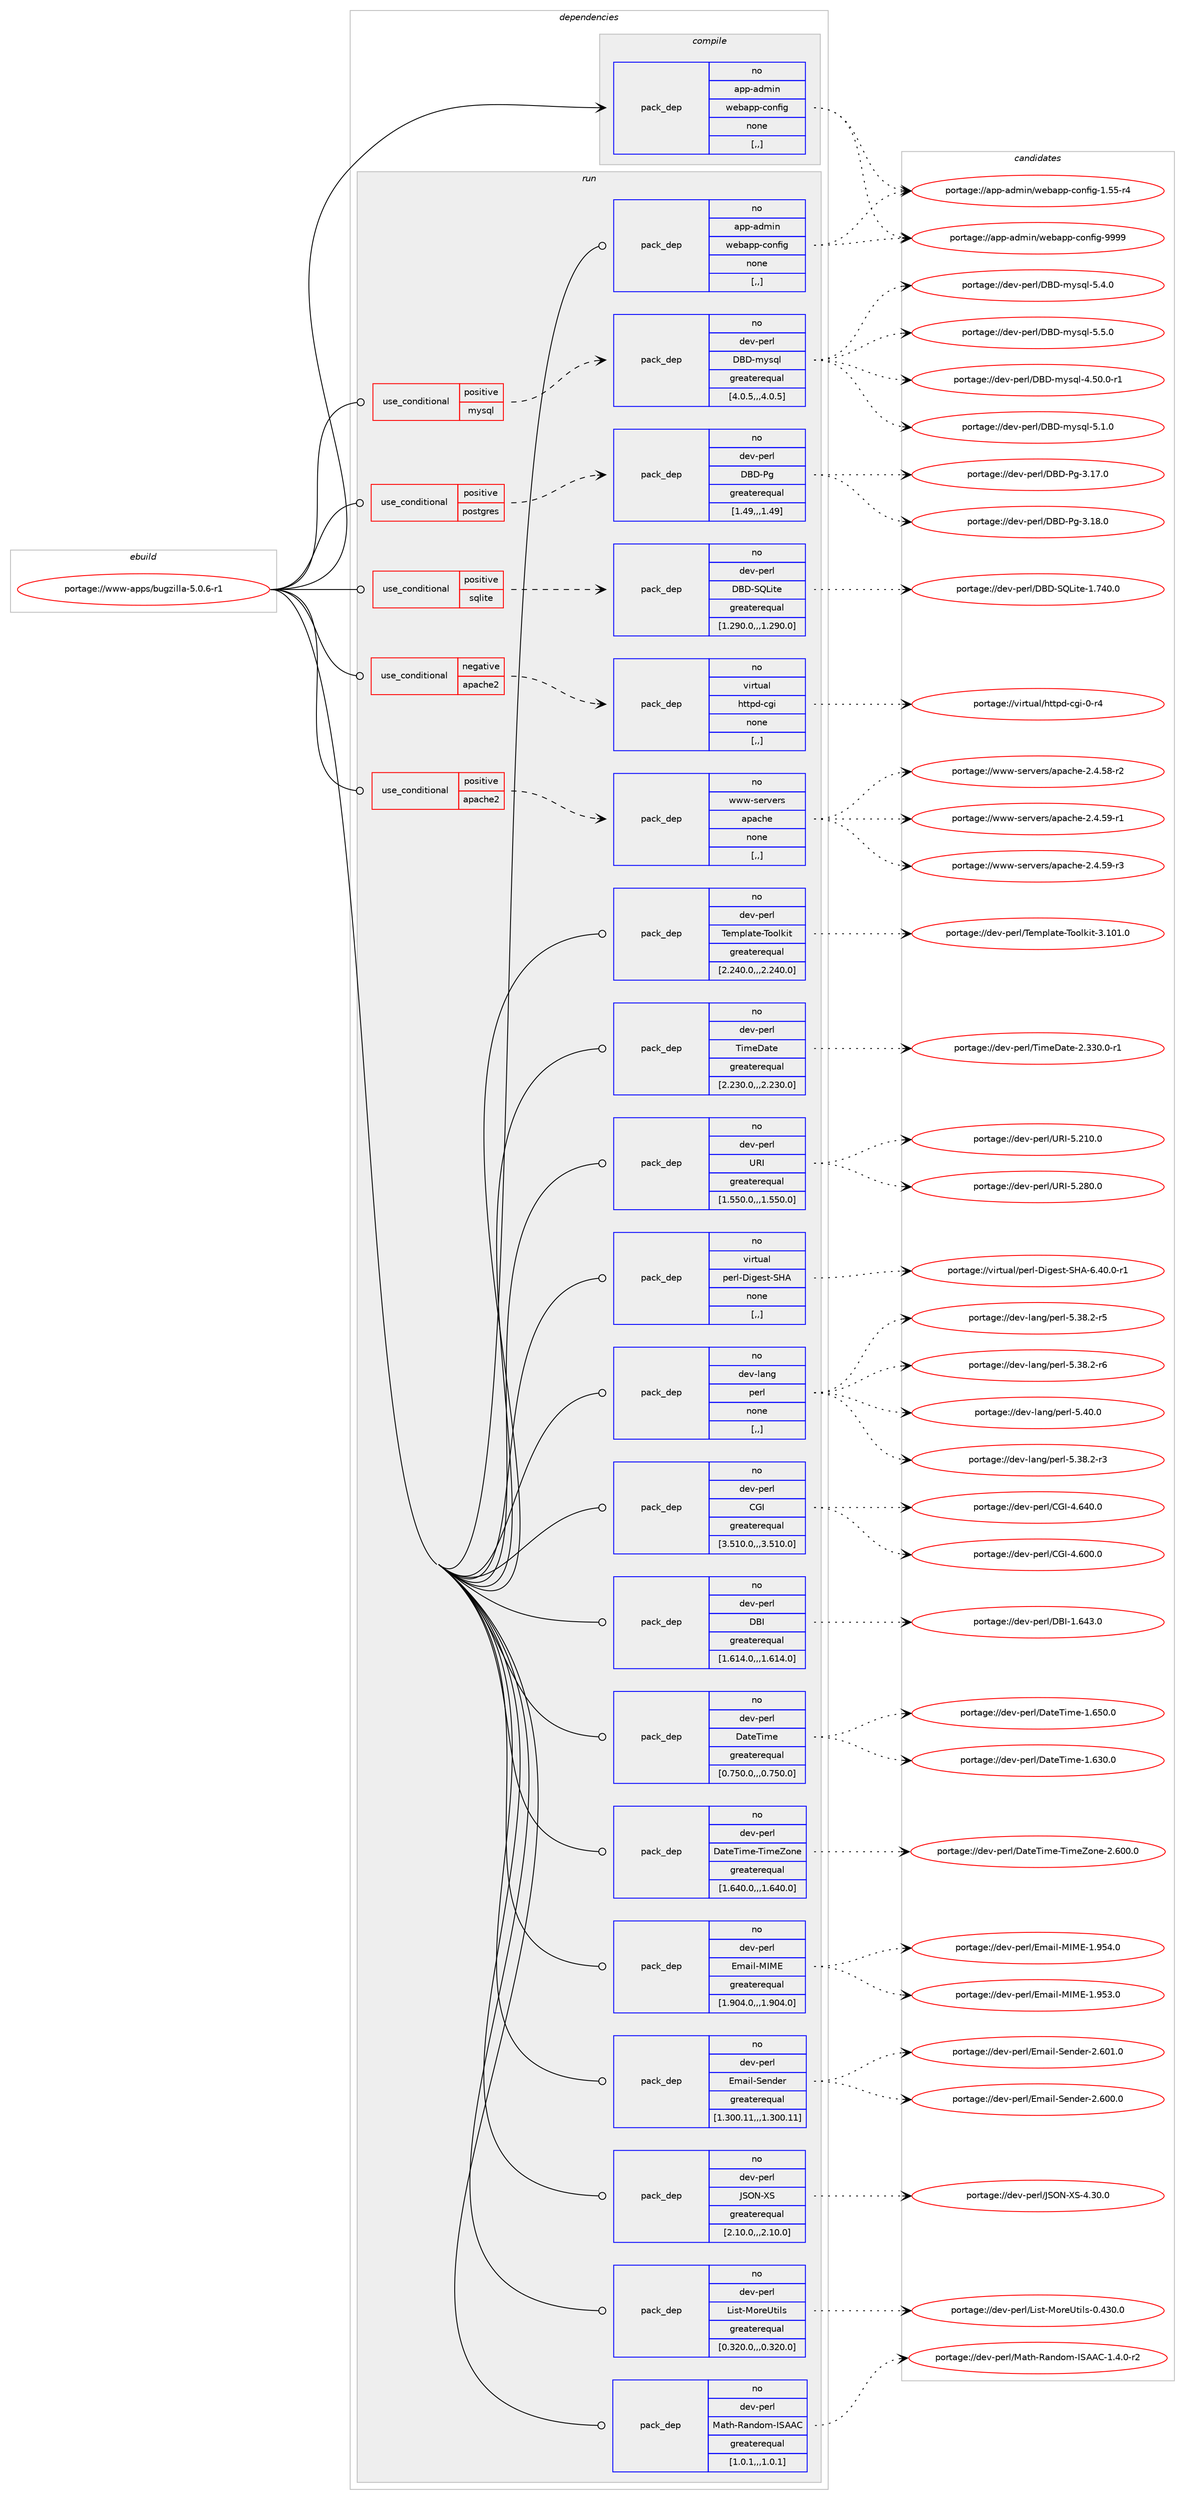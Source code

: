 digraph prolog {

# *************
# Graph options
# *************

newrank=true;
concentrate=true;
compound=true;
graph [rankdir=LR,fontname=Helvetica,fontsize=10,ranksep=1.5];#, ranksep=2.5, nodesep=0.2];
edge  [arrowhead=vee];
node  [fontname=Helvetica,fontsize=10];

# **********
# The ebuild
# **********

subgraph cluster_leftcol {
color=gray;
rank=same;
label=<<i>ebuild</i>>;
id [label="portage://www-apps/bugzilla-5.0.6-r1", color=red, width=4, href="../www-apps/bugzilla-5.0.6-r1.svg"];
}

# ****************
# The dependencies
# ****************

subgraph cluster_midcol {
color=gray;
label=<<i>dependencies</i>>;
subgraph cluster_compile {
fillcolor="#eeeeee";
style=filled;
label=<<i>compile</i>>;
subgraph pack316735 {
dependency435909 [label=<<TABLE BORDER="0" CELLBORDER="1" CELLSPACING="0" CELLPADDING="4" WIDTH="220"><TR><TD ROWSPAN="6" CELLPADDING="30">pack_dep</TD></TR><TR><TD WIDTH="110">no</TD></TR><TR><TD>app-admin</TD></TR><TR><TD>webapp-config</TD></TR><TR><TD>none</TD></TR><TR><TD>[,,]</TD></TR></TABLE>>, shape=none, color=blue];
}
id:e -> dependency435909:w [weight=20,style="solid",arrowhead="vee"];
}
subgraph cluster_compileandrun {
fillcolor="#eeeeee";
style=filled;
label=<<i>compile and run</i>>;
}
subgraph cluster_run {
fillcolor="#eeeeee";
style=filled;
label=<<i>run</i>>;
subgraph cond116001 {
dependency435910 [label=<<TABLE BORDER="0" CELLBORDER="1" CELLSPACING="0" CELLPADDING="4"><TR><TD ROWSPAN="3" CELLPADDING="10">use_conditional</TD></TR><TR><TD>negative</TD></TR><TR><TD>apache2</TD></TR></TABLE>>, shape=none, color=red];
subgraph pack316736 {
dependency435911 [label=<<TABLE BORDER="0" CELLBORDER="1" CELLSPACING="0" CELLPADDING="4" WIDTH="220"><TR><TD ROWSPAN="6" CELLPADDING="30">pack_dep</TD></TR><TR><TD WIDTH="110">no</TD></TR><TR><TD>virtual</TD></TR><TR><TD>httpd-cgi</TD></TR><TR><TD>none</TD></TR><TR><TD>[,,]</TD></TR></TABLE>>, shape=none, color=blue];
}
dependency435910:e -> dependency435911:w [weight=20,style="dashed",arrowhead="vee"];
}
id:e -> dependency435910:w [weight=20,style="solid",arrowhead="odot"];
subgraph cond116002 {
dependency435912 [label=<<TABLE BORDER="0" CELLBORDER="1" CELLSPACING="0" CELLPADDING="4"><TR><TD ROWSPAN="3" CELLPADDING="10">use_conditional</TD></TR><TR><TD>positive</TD></TR><TR><TD>apache2</TD></TR></TABLE>>, shape=none, color=red];
subgraph pack316737 {
dependency435913 [label=<<TABLE BORDER="0" CELLBORDER="1" CELLSPACING="0" CELLPADDING="4" WIDTH="220"><TR><TD ROWSPAN="6" CELLPADDING="30">pack_dep</TD></TR><TR><TD WIDTH="110">no</TD></TR><TR><TD>www-servers</TD></TR><TR><TD>apache</TD></TR><TR><TD>none</TD></TR><TR><TD>[,,]</TD></TR></TABLE>>, shape=none, color=blue];
}
dependency435912:e -> dependency435913:w [weight=20,style="dashed",arrowhead="vee"];
}
id:e -> dependency435912:w [weight=20,style="solid",arrowhead="odot"];
subgraph cond116003 {
dependency435914 [label=<<TABLE BORDER="0" CELLBORDER="1" CELLSPACING="0" CELLPADDING="4"><TR><TD ROWSPAN="3" CELLPADDING="10">use_conditional</TD></TR><TR><TD>positive</TD></TR><TR><TD>mysql</TD></TR></TABLE>>, shape=none, color=red];
subgraph pack316738 {
dependency435915 [label=<<TABLE BORDER="0" CELLBORDER="1" CELLSPACING="0" CELLPADDING="4" WIDTH="220"><TR><TD ROWSPAN="6" CELLPADDING="30">pack_dep</TD></TR><TR><TD WIDTH="110">no</TD></TR><TR><TD>dev-perl</TD></TR><TR><TD>DBD-mysql</TD></TR><TR><TD>greaterequal</TD></TR><TR><TD>[4.0.5,,,4.0.5]</TD></TR></TABLE>>, shape=none, color=blue];
}
dependency435914:e -> dependency435915:w [weight=20,style="dashed",arrowhead="vee"];
}
id:e -> dependency435914:w [weight=20,style="solid",arrowhead="odot"];
subgraph cond116004 {
dependency435916 [label=<<TABLE BORDER="0" CELLBORDER="1" CELLSPACING="0" CELLPADDING="4"><TR><TD ROWSPAN="3" CELLPADDING="10">use_conditional</TD></TR><TR><TD>positive</TD></TR><TR><TD>postgres</TD></TR></TABLE>>, shape=none, color=red];
subgraph pack316739 {
dependency435917 [label=<<TABLE BORDER="0" CELLBORDER="1" CELLSPACING="0" CELLPADDING="4" WIDTH="220"><TR><TD ROWSPAN="6" CELLPADDING="30">pack_dep</TD></TR><TR><TD WIDTH="110">no</TD></TR><TR><TD>dev-perl</TD></TR><TR><TD>DBD-Pg</TD></TR><TR><TD>greaterequal</TD></TR><TR><TD>[1.49,,,1.49]</TD></TR></TABLE>>, shape=none, color=blue];
}
dependency435916:e -> dependency435917:w [weight=20,style="dashed",arrowhead="vee"];
}
id:e -> dependency435916:w [weight=20,style="solid",arrowhead="odot"];
subgraph cond116005 {
dependency435918 [label=<<TABLE BORDER="0" CELLBORDER="1" CELLSPACING="0" CELLPADDING="4"><TR><TD ROWSPAN="3" CELLPADDING="10">use_conditional</TD></TR><TR><TD>positive</TD></TR><TR><TD>sqlite</TD></TR></TABLE>>, shape=none, color=red];
subgraph pack316740 {
dependency435919 [label=<<TABLE BORDER="0" CELLBORDER="1" CELLSPACING="0" CELLPADDING="4" WIDTH="220"><TR><TD ROWSPAN="6" CELLPADDING="30">pack_dep</TD></TR><TR><TD WIDTH="110">no</TD></TR><TR><TD>dev-perl</TD></TR><TR><TD>DBD-SQLite</TD></TR><TR><TD>greaterequal</TD></TR><TR><TD>[1.290.0,,,1.290.0]</TD></TR></TABLE>>, shape=none, color=blue];
}
dependency435918:e -> dependency435919:w [weight=20,style="dashed",arrowhead="vee"];
}
id:e -> dependency435918:w [weight=20,style="solid",arrowhead="odot"];
subgraph pack316741 {
dependency435920 [label=<<TABLE BORDER="0" CELLBORDER="1" CELLSPACING="0" CELLPADDING="4" WIDTH="220"><TR><TD ROWSPAN="6" CELLPADDING="30">pack_dep</TD></TR><TR><TD WIDTH="110">no</TD></TR><TR><TD>app-admin</TD></TR><TR><TD>webapp-config</TD></TR><TR><TD>none</TD></TR><TR><TD>[,,]</TD></TR></TABLE>>, shape=none, color=blue];
}
id:e -> dependency435920:w [weight=20,style="solid",arrowhead="odot"];
subgraph pack316742 {
dependency435921 [label=<<TABLE BORDER="0" CELLBORDER="1" CELLSPACING="0" CELLPADDING="4" WIDTH="220"><TR><TD ROWSPAN="6" CELLPADDING="30">pack_dep</TD></TR><TR><TD WIDTH="110">no</TD></TR><TR><TD>dev-lang</TD></TR><TR><TD>perl</TD></TR><TR><TD>none</TD></TR><TR><TD>[,,]</TD></TR></TABLE>>, shape=none, color=blue];
}
id:e -> dependency435921:w [weight=20,style="solid",arrowhead="odot"];
subgraph pack316743 {
dependency435922 [label=<<TABLE BORDER="0" CELLBORDER="1" CELLSPACING="0" CELLPADDING="4" WIDTH="220"><TR><TD ROWSPAN="6" CELLPADDING="30">pack_dep</TD></TR><TR><TD WIDTH="110">no</TD></TR><TR><TD>dev-perl</TD></TR><TR><TD>CGI</TD></TR><TR><TD>greaterequal</TD></TR><TR><TD>[3.510.0,,,3.510.0]</TD></TR></TABLE>>, shape=none, color=blue];
}
id:e -> dependency435922:w [weight=20,style="solid",arrowhead="odot"];
subgraph pack316744 {
dependency435923 [label=<<TABLE BORDER="0" CELLBORDER="1" CELLSPACING="0" CELLPADDING="4" WIDTH="220"><TR><TD ROWSPAN="6" CELLPADDING="30">pack_dep</TD></TR><TR><TD WIDTH="110">no</TD></TR><TR><TD>dev-perl</TD></TR><TR><TD>DBI</TD></TR><TR><TD>greaterequal</TD></TR><TR><TD>[1.614.0,,,1.614.0]</TD></TR></TABLE>>, shape=none, color=blue];
}
id:e -> dependency435923:w [weight=20,style="solid",arrowhead="odot"];
subgraph pack316745 {
dependency435924 [label=<<TABLE BORDER="0" CELLBORDER="1" CELLSPACING="0" CELLPADDING="4" WIDTH="220"><TR><TD ROWSPAN="6" CELLPADDING="30">pack_dep</TD></TR><TR><TD WIDTH="110">no</TD></TR><TR><TD>dev-perl</TD></TR><TR><TD>DateTime</TD></TR><TR><TD>greaterequal</TD></TR><TR><TD>[0.750.0,,,0.750.0]</TD></TR></TABLE>>, shape=none, color=blue];
}
id:e -> dependency435924:w [weight=20,style="solid",arrowhead="odot"];
subgraph pack316746 {
dependency435925 [label=<<TABLE BORDER="0" CELLBORDER="1" CELLSPACING="0" CELLPADDING="4" WIDTH="220"><TR><TD ROWSPAN="6" CELLPADDING="30">pack_dep</TD></TR><TR><TD WIDTH="110">no</TD></TR><TR><TD>dev-perl</TD></TR><TR><TD>DateTime-TimeZone</TD></TR><TR><TD>greaterequal</TD></TR><TR><TD>[1.640.0,,,1.640.0]</TD></TR></TABLE>>, shape=none, color=blue];
}
id:e -> dependency435925:w [weight=20,style="solid",arrowhead="odot"];
subgraph pack316747 {
dependency435926 [label=<<TABLE BORDER="0" CELLBORDER="1" CELLSPACING="0" CELLPADDING="4" WIDTH="220"><TR><TD ROWSPAN="6" CELLPADDING="30">pack_dep</TD></TR><TR><TD WIDTH="110">no</TD></TR><TR><TD>dev-perl</TD></TR><TR><TD>Email-MIME</TD></TR><TR><TD>greaterequal</TD></TR><TR><TD>[1.904.0,,,1.904.0]</TD></TR></TABLE>>, shape=none, color=blue];
}
id:e -> dependency435926:w [weight=20,style="solid",arrowhead="odot"];
subgraph pack316748 {
dependency435927 [label=<<TABLE BORDER="0" CELLBORDER="1" CELLSPACING="0" CELLPADDING="4" WIDTH="220"><TR><TD ROWSPAN="6" CELLPADDING="30">pack_dep</TD></TR><TR><TD WIDTH="110">no</TD></TR><TR><TD>dev-perl</TD></TR><TR><TD>Email-Sender</TD></TR><TR><TD>greaterequal</TD></TR><TR><TD>[1.300.11,,,1.300.11]</TD></TR></TABLE>>, shape=none, color=blue];
}
id:e -> dependency435927:w [weight=20,style="solid",arrowhead="odot"];
subgraph pack316749 {
dependency435928 [label=<<TABLE BORDER="0" CELLBORDER="1" CELLSPACING="0" CELLPADDING="4" WIDTH="220"><TR><TD ROWSPAN="6" CELLPADDING="30">pack_dep</TD></TR><TR><TD WIDTH="110">no</TD></TR><TR><TD>dev-perl</TD></TR><TR><TD>JSON-XS</TD></TR><TR><TD>greaterequal</TD></TR><TR><TD>[2.10.0,,,2.10.0]</TD></TR></TABLE>>, shape=none, color=blue];
}
id:e -> dependency435928:w [weight=20,style="solid",arrowhead="odot"];
subgraph pack316750 {
dependency435929 [label=<<TABLE BORDER="0" CELLBORDER="1" CELLSPACING="0" CELLPADDING="4" WIDTH="220"><TR><TD ROWSPAN="6" CELLPADDING="30">pack_dep</TD></TR><TR><TD WIDTH="110">no</TD></TR><TR><TD>dev-perl</TD></TR><TR><TD>List-MoreUtils</TD></TR><TR><TD>greaterequal</TD></TR><TR><TD>[0.320.0,,,0.320.0]</TD></TR></TABLE>>, shape=none, color=blue];
}
id:e -> dependency435929:w [weight=20,style="solid",arrowhead="odot"];
subgraph pack316751 {
dependency435930 [label=<<TABLE BORDER="0" CELLBORDER="1" CELLSPACING="0" CELLPADDING="4" WIDTH="220"><TR><TD ROWSPAN="6" CELLPADDING="30">pack_dep</TD></TR><TR><TD WIDTH="110">no</TD></TR><TR><TD>dev-perl</TD></TR><TR><TD>Math-Random-ISAAC</TD></TR><TR><TD>greaterequal</TD></TR><TR><TD>[1.0.1,,,1.0.1]</TD></TR></TABLE>>, shape=none, color=blue];
}
id:e -> dependency435930:w [weight=20,style="solid",arrowhead="odot"];
subgraph pack316752 {
dependency435931 [label=<<TABLE BORDER="0" CELLBORDER="1" CELLSPACING="0" CELLPADDING="4" WIDTH="220"><TR><TD ROWSPAN="6" CELLPADDING="30">pack_dep</TD></TR><TR><TD WIDTH="110">no</TD></TR><TR><TD>dev-perl</TD></TR><TR><TD>Template-Toolkit</TD></TR><TR><TD>greaterequal</TD></TR><TR><TD>[2.240.0,,,2.240.0]</TD></TR></TABLE>>, shape=none, color=blue];
}
id:e -> dependency435931:w [weight=20,style="solid",arrowhead="odot"];
subgraph pack316753 {
dependency435932 [label=<<TABLE BORDER="0" CELLBORDER="1" CELLSPACING="0" CELLPADDING="4" WIDTH="220"><TR><TD ROWSPAN="6" CELLPADDING="30">pack_dep</TD></TR><TR><TD WIDTH="110">no</TD></TR><TR><TD>dev-perl</TD></TR><TR><TD>TimeDate</TD></TR><TR><TD>greaterequal</TD></TR><TR><TD>[2.230.0,,,2.230.0]</TD></TR></TABLE>>, shape=none, color=blue];
}
id:e -> dependency435932:w [weight=20,style="solid",arrowhead="odot"];
subgraph pack316754 {
dependency435933 [label=<<TABLE BORDER="0" CELLBORDER="1" CELLSPACING="0" CELLPADDING="4" WIDTH="220"><TR><TD ROWSPAN="6" CELLPADDING="30">pack_dep</TD></TR><TR><TD WIDTH="110">no</TD></TR><TR><TD>dev-perl</TD></TR><TR><TD>URI</TD></TR><TR><TD>greaterequal</TD></TR><TR><TD>[1.550.0,,,1.550.0]</TD></TR></TABLE>>, shape=none, color=blue];
}
id:e -> dependency435933:w [weight=20,style="solid",arrowhead="odot"];
subgraph pack316755 {
dependency435934 [label=<<TABLE BORDER="0" CELLBORDER="1" CELLSPACING="0" CELLPADDING="4" WIDTH="220"><TR><TD ROWSPAN="6" CELLPADDING="30">pack_dep</TD></TR><TR><TD WIDTH="110">no</TD></TR><TR><TD>virtual</TD></TR><TR><TD>perl-Digest-SHA</TD></TR><TR><TD>none</TD></TR><TR><TD>[,,]</TD></TR></TABLE>>, shape=none, color=blue];
}
id:e -> dependency435934:w [weight=20,style="solid",arrowhead="odot"];
}
}

# **************
# The candidates
# **************

subgraph cluster_choices {
rank=same;
color=gray;
label=<<i>candidates</i>>;

subgraph choice316735 {
color=black;
nodesep=1;
choice971121124597100109105110471191019897112112459911111010210510345494653534511452 [label="portage://app-admin/webapp-config-1.55-r4", color=red, width=4,href="../app-admin/webapp-config-1.55-r4.svg"];
choice97112112459710010910511047119101989711211245991111101021051034557575757 [label="portage://app-admin/webapp-config-9999", color=red, width=4,href="../app-admin/webapp-config-9999.svg"];
dependency435909:e -> choice971121124597100109105110471191019897112112459911111010210510345494653534511452:w [style=dotted,weight="100"];
dependency435909:e -> choice97112112459710010910511047119101989711211245991111101021051034557575757:w [style=dotted,weight="100"];
}
subgraph choice316736 {
color=black;
nodesep=1;
choice1181051141161179710847104116116112100459910310545484511452 [label="portage://virtual/httpd-cgi-0-r4", color=red, width=4,href="../virtual/httpd-cgi-0-r4.svg"];
dependency435911:e -> choice1181051141161179710847104116116112100459910310545484511452:w [style=dotted,weight="100"];
}
subgraph choice316737 {
color=black;
nodesep=1;
choice1191191194511510111411810111411547971129799104101455046524653564511450 [label="portage://www-servers/apache-2.4.58-r2", color=red, width=4,href="../www-servers/apache-2.4.58-r2.svg"];
choice1191191194511510111411810111411547971129799104101455046524653574511449 [label="portage://www-servers/apache-2.4.59-r1", color=red, width=4,href="../www-servers/apache-2.4.59-r1.svg"];
choice1191191194511510111411810111411547971129799104101455046524653574511451 [label="portage://www-servers/apache-2.4.59-r3", color=red, width=4,href="../www-servers/apache-2.4.59-r3.svg"];
dependency435913:e -> choice1191191194511510111411810111411547971129799104101455046524653564511450:w [style=dotted,weight="100"];
dependency435913:e -> choice1191191194511510111411810111411547971129799104101455046524653574511449:w [style=dotted,weight="100"];
dependency435913:e -> choice1191191194511510111411810111411547971129799104101455046524653574511451:w [style=dotted,weight="100"];
}
subgraph choice316738 {
color=black;
nodesep=1;
choice100101118451121011141084768666845109121115113108455246534846484511449 [label="portage://dev-perl/DBD-mysql-4.50.0-r1", color=red, width=4,href="../dev-perl/DBD-mysql-4.50.0-r1.svg"];
choice100101118451121011141084768666845109121115113108455346494648 [label="portage://dev-perl/DBD-mysql-5.1.0", color=red, width=4,href="../dev-perl/DBD-mysql-5.1.0.svg"];
choice100101118451121011141084768666845109121115113108455346524648 [label="portage://dev-perl/DBD-mysql-5.4.0", color=red, width=4,href="../dev-perl/DBD-mysql-5.4.0.svg"];
choice100101118451121011141084768666845109121115113108455346534648 [label="portage://dev-perl/DBD-mysql-5.5.0", color=red, width=4,href="../dev-perl/DBD-mysql-5.5.0.svg"];
dependency435915:e -> choice100101118451121011141084768666845109121115113108455246534846484511449:w [style=dotted,weight="100"];
dependency435915:e -> choice100101118451121011141084768666845109121115113108455346494648:w [style=dotted,weight="100"];
dependency435915:e -> choice100101118451121011141084768666845109121115113108455346524648:w [style=dotted,weight="100"];
dependency435915:e -> choice100101118451121011141084768666845109121115113108455346534648:w [style=dotted,weight="100"];
}
subgraph choice316739 {
color=black;
nodesep=1;
choice1001011184511210111410847686668458010345514649554648 [label="portage://dev-perl/DBD-Pg-3.17.0", color=red, width=4,href="../dev-perl/DBD-Pg-3.17.0.svg"];
choice1001011184511210111410847686668458010345514649564648 [label="portage://dev-perl/DBD-Pg-3.18.0", color=red, width=4,href="../dev-perl/DBD-Pg-3.18.0.svg"];
dependency435917:e -> choice1001011184511210111410847686668458010345514649554648:w [style=dotted,weight="100"];
dependency435917:e -> choice1001011184511210111410847686668458010345514649564648:w [style=dotted,weight="100"];
}
subgraph choice316740 {
color=black;
nodesep=1;
choice1001011184511210111410847686668458381761051161014549465552484648 [label="portage://dev-perl/DBD-SQLite-1.740.0", color=red, width=4,href="../dev-perl/DBD-SQLite-1.740.0.svg"];
dependency435919:e -> choice1001011184511210111410847686668458381761051161014549465552484648:w [style=dotted,weight="100"];
}
subgraph choice316741 {
color=black;
nodesep=1;
choice971121124597100109105110471191019897112112459911111010210510345494653534511452 [label="portage://app-admin/webapp-config-1.55-r4", color=red, width=4,href="../app-admin/webapp-config-1.55-r4.svg"];
choice97112112459710010910511047119101989711211245991111101021051034557575757 [label="portage://app-admin/webapp-config-9999", color=red, width=4,href="../app-admin/webapp-config-9999.svg"];
dependency435920:e -> choice971121124597100109105110471191019897112112459911111010210510345494653534511452:w [style=dotted,weight="100"];
dependency435920:e -> choice97112112459710010910511047119101989711211245991111101021051034557575757:w [style=dotted,weight="100"];
}
subgraph choice316742 {
color=black;
nodesep=1;
choice100101118451089711010347112101114108455346515646504511451 [label="portage://dev-lang/perl-5.38.2-r3", color=red, width=4,href="../dev-lang/perl-5.38.2-r3.svg"];
choice100101118451089711010347112101114108455346515646504511453 [label="portage://dev-lang/perl-5.38.2-r5", color=red, width=4,href="../dev-lang/perl-5.38.2-r5.svg"];
choice100101118451089711010347112101114108455346515646504511454 [label="portage://dev-lang/perl-5.38.2-r6", color=red, width=4,href="../dev-lang/perl-5.38.2-r6.svg"];
choice10010111845108971101034711210111410845534652484648 [label="portage://dev-lang/perl-5.40.0", color=red, width=4,href="../dev-lang/perl-5.40.0.svg"];
dependency435921:e -> choice100101118451089711010347112101114108455346515646504511451:w [style=dotted,weight="100"];
dependency435921:e -> choice100101118451089711010347112101114108455346515646504511453:w [style=dotted,weight="100"];
dependency435921:e -> choice100101118451089711010347112101114108455346515646504511454:w [style=dotted,weight="100"];
dependency435921:e -> choice10010111845108971101034711210111410845534652484648:w [style=dotted,weight="100"];
}
subgraph choice316743 {
color=black;
nodesep=1;
choice10010111845112101114108476771734552465448484648 [label="portage://dev-perl/CGI-4.600.0", color=red, width=4,href="../dev-perl/CGI-4.600.0.svg"];
choice10010111845112101114108476771734552465452484648 [label="portage://dev-perl/CGI-4.640.0", color=red, width=4,href="../dev-perl/CGI-4.640.0.svg"];
dependency435922:e -> choice10010111845112101114108476771734552465448484648:w [style=dotted,weight="100"];
dependency435922:e -> choice10010111845112101114108476771734552465452484648:w [style=dotted,weight="100"];
}
subgraph choice316744 {
color=black;
nodesep=1;
choice10010111845112101114108476866734549465452514648 [label="portage://dev-perl/DBI-1.643.0", color=red, width=4,href="../dev-perl/DBI-1.643.0.svg"];
dependency435923:e -> choice10010111845112101114108476866734549465452514648:w [style=dotted,weight="100"];
}
subgraph choice316745 {
color=black;
nodesep=1;
choice10010111845112101114108476897116101841051091014549465451484648 [label="portage://dev-perl/DateTime-1.630.0", color=red, width=4,href="../dev-perl/DateTime-1.630.0.svg"];
choice10010111845112101114108476897116101841051091014549465453484648 [label="portage://dev-perl/DateTime-1.650.0", color=red, width=4,href="../dev-perl/DateTime-1.650.0.svg"];
dependency435924:e -> choice10010111845112101114108476897116101841051091014549465451484648:w [style=dotted,weight="100"];
dependency435924:e -> choice10010111845112101114108476897116101841051091014549465453484648:w [style=dotted,weight="100"];
}
subgraph choice316746 {
color=black;
nodesep=1;
choice10010111845112101114108476897116101841051091014584105109101901111101014550465448484648 [label="portage://dev-perl/DateTime-TimeZone-2.600.0", color=red, width=4,href="../dev-perl/DateTime-TimeZone-2.600.0.svg"];
dependency435925:e -> choice10010111845112101114108476897116101841051091014584105109101901111101014550465448484648:w [style=dotted,weight="100"];
}
subgraph choice316747 {
color=black;
nodesep=1;
choice1001011184511210111410847691099710510845777377694549465753514648 [label="portage://dev-perl/Email-MIME-1.953.0", color=red, width=4,href="../dev-perl/Email-MIME-1.953.0.svg"];
choice1001011184511210111410847691099710510845777377694549465753524648 [label="portage://dev-perl/Email-MIME-1.954.0", color=red, width=4,href="../dev-perl/Email-MIME-1.954.0.svg"];
dependency435926:e -> choice1001011184511210111410847691099710510845777377694549465753514648:w [style=dotted,weight="100"];
dependency435926:e -> choice1001011184511210111410847691099710510845777377694549465753524648:w [style=dotted,weight="100"];
}
subgraph choice316748 {
color=black;
nodesep=1;
choice1001011184511210111410847691099710510845831011101001011144550465448484648 [label="portage://dev-perl/Email-Sender-2.600.0", color=red, width=4,href="../dev-perl/Email-Sender-2.600.0.svg"];
choice1001011184511210111410847691099710510845831011101001011144550465448494648 [label="portage://dev-perl/Email-Sender-2.601.0", color=red, width=4,href="../dev-perl/Email-Sender-2.601.0.svg"];
dependency435927:e -> choice1001011184511210111410847691099710510845831011101001011144550465448484648:w [style=dotted,weight="100"];
dependency435927:e -> choice1001011184511210111410847691099710510845831011101001011144550465448494648:w [style=dotted,weight="100"];
}
subgraph choice316749 {
color=black;
nodesep=1;
choice10010111845112101114108477483797845888345524651484648 [label="portage://dev-perl/JSON-XS-4.30.0", color=red, width=4,href="../dev-perl/JSON-XS-4.30.0.svg"];
dependency435928:e -> choice10010111845112101114108477483797845888345524651484648:w [style=dotted,weight="100"];
}
subgraph choice316750 {
color=black;
nodesep=1;
choice1001011184511210111410847761051151164577111114101851161051081154548465251484648 [label="portage://dev-perl/List-MoreUtils-0.430.0", color=red, width=4,href="../dev-perl/List-MoreUtils-0.430.0.svg"];
dependency435929:e -> choice1001011184511210111410847761051151164577111114101851161051081154548465251484648:w [style=dotted,weight="100"];
}
subgraph choice316751 {
color=black;
nodesep=1;
choice100101118451121011141084777971161044582971101001111094573836565674549465246484511450 [label="portage://dev-perl/Math-Random-ISAAC-1.4.0-r2", color=red, width=4,href="../dev-perl/Math-Random-ISAAC-1.4.0-r2.svg"];
dependency435930:e -> choice100101118451121011141084777971161044582971101001111094573836565674549465246484511450:w [style=dotted,weight="100"];
}
subgraph choice316752 {
color=black;
nodesep=1;
choice1001011184511210111410847841011091121089711610145841111111081071051164551464948494648 [label="portage://dev-perl/Template-Toolkit-3.101.0", color=red, width=4,href="../dev-perl/Template-Toolkit-3.101.0.svg"];
dependency435931:e -> choice1001011184511210111410847841011091121089711610145841111111081071051164551464948494648:w [style=dotted,weight="100"];
}
subgraph choice316753 {
color=black;
nodesep=1;
choice100101118451121011141084784105109101689711610145504651514846484511449 [label="portage://dev-perl/TimeDate-2.330.0-r1", color=red, width=4,href="../dev-perl/TimeDate-2.330.0-r1.svg"];
dependency435932:e -> choice100101118451121011141084784105109101689711610145504651514846484511449:w [style=dotted,weight="100"];
}
subgraph choice316754 {
color=black;
nodesep=1;
choice10010111845112101114108478582734553465049484648 [label="portage://dev-perl/URI-5.210.0", color=red, width=4,href="../dev-perl/URI-5.210.0.svg"];
choice10010111845112101114108478582734553465056484648 [label="portage://dev-perl/URI-5.280.0", color=red, width=4,href="../dev-perl/URI-5.280.0.svg"];
dependency435933:e -> choice10010111845112101114108478582734553465049484648:w [style=dotted,weight="100"];
dependency435933:e -> choice10010111845112101114108478582734553465056484648:w [style=dotted,weight="100"];
}
subgraph choice316755 {
color=black;
nodesep=1;
choice1181051141161179710847112101114108456810510310111511645837265455446524846484511449 [label="portage://virtual/perl-Digest-SHA-6.40.0-r1", color=red, width=4,href="../virtual/perl-Digest-SHA-6.40.0-r1.svg"];
dependency435934:e -> choice1181051141161179710847112101114108456810510310111511645837265455446524846484511449:w [style=dotted,weight="100"];
}
}

}
